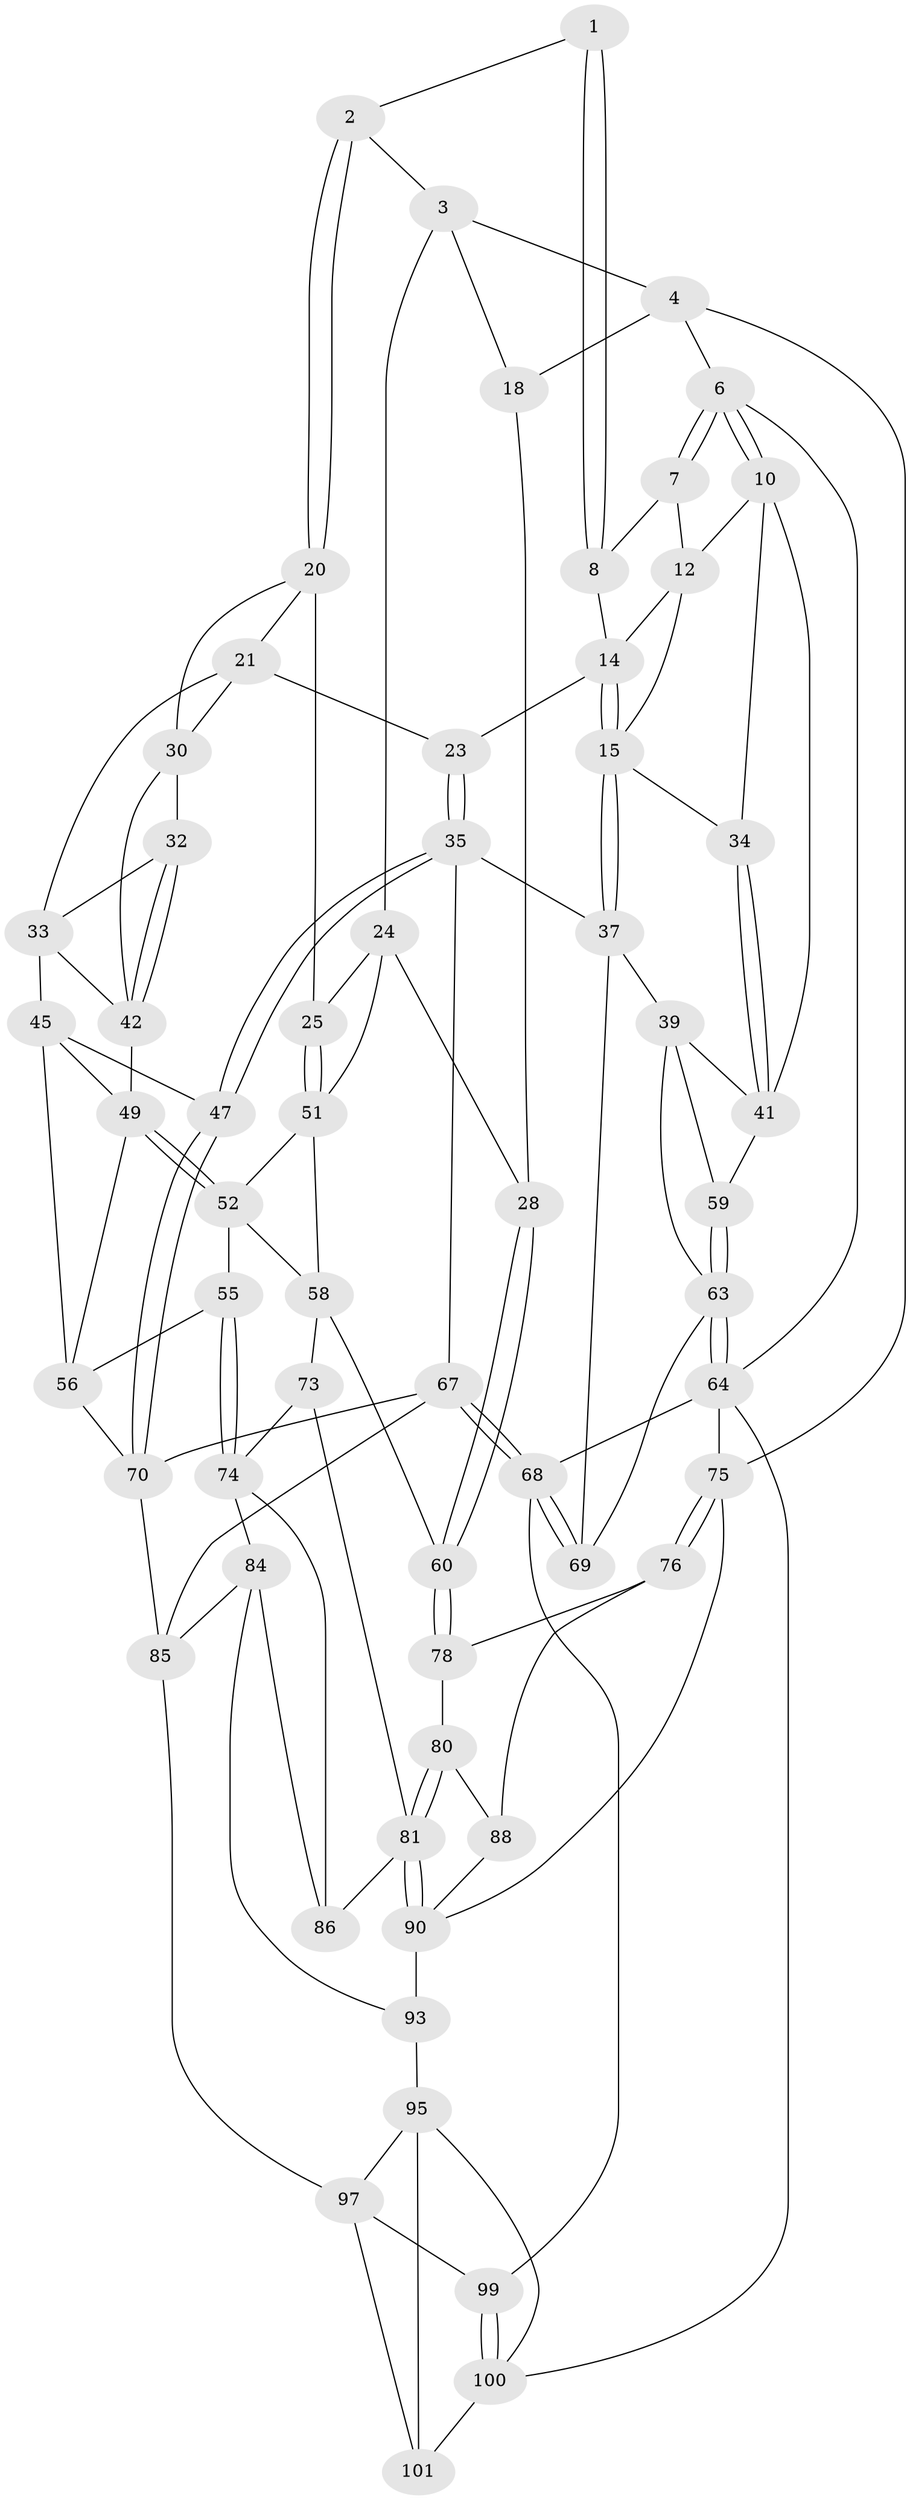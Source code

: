 // original degree distribution, {3: 0.0196078431372549, 4: 0.2647058823529412, 6: 0.24509803921568626, 5: 0.47058823529411764}
// Generated by graph-tools (version 1.1) at 2025/38/02/21/25 10:38:58]
// undirected, 61 vertices, 134 edges
graph export_dot {
graph [start="1"]
  node [color=gray90,style=filled];
  1 [pos="+0.5420290505488662+0"];
  2 [pos="+0.6873115829578966+0"];
  3 [pos="+0.6883882771137234+0",super="+19"];
  4 [pos="+0.7960284514539466+0",super="+5"];
  6 [pos="+0+0"];
  7 [pos="+0.2642007208064418+0",super="+9"];
  8 [pos="+0.40478636703946863+0.08824619209270552"];
  10 [pos="+0+0.052266697719400464",super="+11"];
  12 [pos="+0.10976244410383969+0.05017485002748505",super="+13"];
  14 [pos="+0.2540028015143771+0.09728215880447966",super="+17"];
  15 [pos="+0.234945777627423+0.13982526270752554",super="+16"];
  18 [pos="+0.9929425732162617+0.07380194157617125",super="+27"];
  20 [pos="+0.6641201681341684+0",super="+26"];
  21 [pos="+0.6069501736680103+0.04044191394386519",super="+22"];
  23 [pos="+0.44276103415360585+0.1553363898311491"];
  24 [pos="+0.897819400867727+0.14142385127515378",super="+29"];
  25 [pos="+0.794112132629684+0.20602413232146544"];
  28 [pos="+1+0.2723101551578452"];
  30 [pos="+0.706395400845837+0.23869353190978604",super="+31"];
  32 [pos="+0.6348994914686854+0.2115955211505714"];
  33 [pos="+0.5483314089552187+0.17902642558941395",super="+44"];
  34 [pos="+0.08843840881399008+0.16396442830674748"];
  35 [pos="+0.37373390730172285+0.34392103690963666",super="+36"];
  37 [pos="+0.25897967905009855+0.3270148891524377",super="+38"];
  39 [pos="+0.15717695935061957+0.35233642151133243",super="+40"];
  41 [pos="+0.12790409333906627+0.32798631768168485",super="+48"];
  42 [pos="+0.6487916347869002+0.23556981996320203",super="+43"];
  45 [pos="+0.5531000495994335+0.3149865012698913",super="+46"];
  47 [pos="+0.42189276736270576+0.3746410249569742"];
  49 [pos="+0.6666453983748679+0.30968673785518247",super="+50"];
  51 [pos="+0.8657484782303444+0.34198829268228403",super="+53"];
  52 [pos="+0.6824357445877921+0.32855662712695577",super="+54"];
  55 [pos="+0.6466877881137802+0.49507266118250254"];
  56 [pos="+0.6193268245230954+0.4903180018569566",super="+57"];
  58 [pos="+0.8633048883846892+0.42959549464283764",super="+62"];
  59 [pos="+0+0.4267557790445131"];
  60 [pos="+1+0.49092623249834716",super="+61"];
  63 [pos="+0+0.5424421776473842",super="+66"];
  64 [pos="+0+0.8101086371661722",super="+65"];
  67 [pos="+0.25789278834117524+0.7024297109541217",super="+71"];
  68 [pos="+0.2369856712846688+0.7057400696488394",super="+87"];
  69 [pos="+0.15767236181760608+0.5805074351296147"];
  70 [pos="+0.43570905936626897+0.6683962152014188",super="+72"];
  73 [pos="+0.7202297126692301+0.5642965815502721"];
  74 [pos="+0.6780659768860571+0.5439139608072959",super="+83"];
  75 [pos="+1+1"];
  76 [pos="+1+0.8907671199805912",super="+77"];
  78 [pos="+1+0.6227347649092878",super="+79"];
  80 [pos="+0.8534697953217324+0.6648021048475016"];
  81 [pos="+0.8318900240770392+0.6818827211525768",super="+82"];
  84 [pos="+0.45432896533209055+0.678650114247662",super="+91"];
  85 [pos="+0.4394801051873445+0.6704252632624007",super="+94"];
  86 [pos="+0.6937341300565636+0.7162766677163259"];
  88 [pos="+0.9918215202060082+0.6837806932750691",super="+89"];
  90 [pos="+0.860085099840971+0.8385603247431133",super="+92"];
  93 [pos="+0.6708261910925407+1"];
  95 [pos="+0.4789077274958214+1",super="+96"];
  97 [pos="+0.44571765539930497+1",super="+98"];
  99 [pos="+0.17507813368679315+0.7740185942612579"];
  100 [pos="+0+1",super="+102"];
  101 [pos="+0.1966299444546486+0.9029483565700663"];
  1 -- 2;
  1 -- 8;
  1 -- 8;
  2 -- 3;
  2 -- 20;
  2 -- 20;
  3 -- 4;
  3 -- 24;
  3 -- 18;
  4 -- 18 [weight=2];
  4 -- 75;
  4 -- 6;
  6 -- 7;
  6 -- 7;
  6 -- 10;
  6 -- 10;
  6 -- 64;
  7 -- 8;
  7 -- 12;
  8 -- 14;
  10 -- 34;
  10 -- 12;
  10 -- 41;
  12 -- 15;
  12 -- 14;
  14 -- 15;
  14 -- 15;
  14 -- 23;
  15 -- 37;
  15 -- 37;
  15 -- 34;
  18 -- 28;
  20 -- 21;
  20 -- 25;
  20 -- 30;
  21 -- 33;
  21 -- 23;
  21 -- 30;
  23 -- 35;
  23 -- 35;
  24 -- 25;
  24 -- 51;
  24 -- 28;
  25 -- 51;
  25 -- 51;
  28 -- 60;
  28 -- 60;
  30 -- 32;
  30 -- 42;
  32 -- 33;
  32 -- 42;
  32 -- 42;
  33 -- 42;
  33 -- 45;
  34 -- 41;
  34 -- 41;
  35 -- 47;
  35 -- 47;
  35 -- 67;
  35 -- 37;
  37 -- 69;
  37 -- 39;
  39 -- 63;
  39 -- 41;
  39 -- 59;
  41 -- 59;
  42 -- 49;
  45 -- 47;
  45 -- 56;
  45 -- 49;
  47 -- 70;
  47 -- 70;
  49 -- 52;
  49 -- 52;
  49 -- 56;
  51 -- 52;
  51 -- 58;
  52 -- 58;
  52 -- 55;
  55 -- 56;
  55 -- 74;
  55 -- 74;
  56 -- 70;
  58 -- 73;
  58 -- 60;
  59 -- 63;
  59 -- 63;
  60 -- 78 [weight=2];
  60 -- 78;
  63 -- 64;
  63 -- 64;
  63 -- 69;
  64 -- 68;
  64 -- 75;
  64 -- 100;
  67 -- 68;
  67 -- 68;
  67 -- 85;
  67 -- 70;
  68 -- 69;
  68 -- 69;
  68 -- 99;
  70 -- 85;
  73 -- 74;
  73 -- 81;
  74 -- 84;
  74 -- 86;
  75 -- 76;
  75 -- 76;
  75 -- 90;
  76 -- 88 [weight=2];
  76 -- 78;
  78 -- 80;
  80 -- 81;
  80 -- 81;
  80 -- 88;
  81 -- 90;
  81 -- 90;
  81 -- 86;
  84 -- 85;
  84 -- 93;
  84 -- 86;
  85 -- 97;
  88 -- 90;
  90 -- 93;
  93 -- 95;
  95 -- 97;
  95 -- 101;
  95 -- 100;
  97 -- 99;
  97 -- 101;
  99 -- 100;
  99 -- 100;
  100 -- 101;
}
